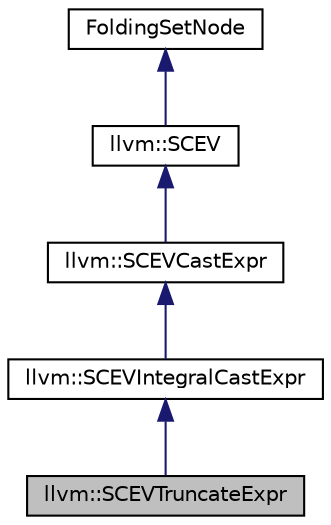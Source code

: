 digraph "llvm::SCEVTruncateExpr"
{
 // LATEX_PDF_SIZE
  bgcolor="transparent";
  edge [fontname="Helvetica",fontsize="10",labelfontname="Helvetica",labelfontsize="10"];
  node [fontname="Helvetica",fontsize="10",shape=record];
  Node1 [label="llvm::SCEVTruncateExpr",height=0.2,width=0.4,color="black", fillcolor="grey75", style="filled", fontcolor="black",tooltip="This class represents a truncation of an integer value to a smaller integer value."];
  Node2 -> Node1 [dir="back",color="midnightblue",fontsize="10",style="solid",fontname="Helvetica"];
  Node2 [label="llvm::SCEVIntegralCastExpr",height=0.2,width=0.4,color="black",URL="$classllvm_1_1SCEVIntegralCastExpr.html",tooltip="This is the base class for unary integral cast operator classes."];
  Node3 -> Node2 [dir="back",color="midnightblue",fontsize="10",style="solid",fontname="Helvetica"];
  Node3 [label="llvm::SCEVCastExpr",height=0.2,width=0.4,color="black",URL="$classllvm_1_1SCEVCastExpr.html",tooltip="This is the base class for unary cast operator classes."];
  Node4 -> Node3 [dir="back",color="midnightblue",fontsize="10",style="solid",fontname="Helvetica"];
  Node4 [label="llvm::SCEV",height=0.2,width=0.4,color="black",URL="$classllvm_1_1SCEV.html",tooltip="This class represents an analyzed expression in the program."];
  Node5 -> Node4 [dir="back",color="midnightblue",fontsize="10",style="solid",fontname="Helvetica"];
  Node5 [label="FoldingSetNode",height=0.2,width=0.4,color="black",URL="$classllvm_1_1FoldingSetBase_1_1Node.html",tooltip="Node - This class is used to maintain the singly linked bucket list in a folding set."];
}
